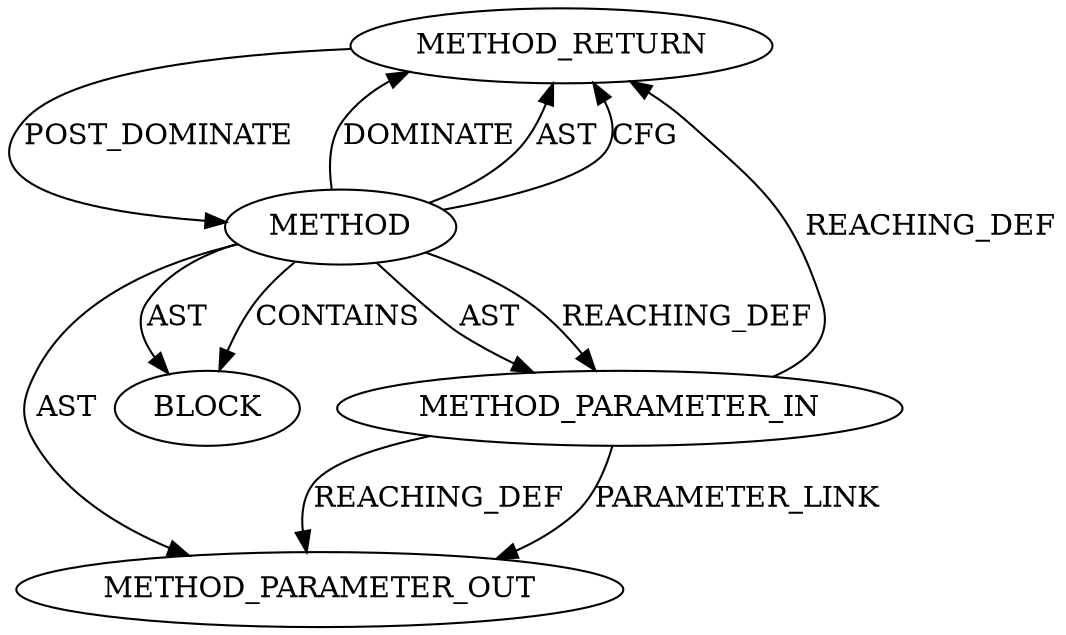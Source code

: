 digraph {
  20584 [label=METHOD_RETURN ORDER=2 CODE="RET" TYPE_FULL_NAME="ANY" EVALUATION_STRATEGY="BY_VALUE"]
  20582 [label=METHOD_PARAMETER_IN ORDER=1 CODE="p1" IS_VARIADIC=false TYPE_FULL_NAME="ANY" EVALUATION_STRATEGY="BY_VALUE" INDEX=1 NAME="p1"]
  22237 [label=METHOD_PARAMETER_OUT ORDER=1 CODE="p1" IS_VARIADIC=false TYPE_FULL_NAME="ANY" EVALUATION_STRATEGY="BY_VALUE" INDEX=1 NAME="p1"]
  20583 [label=BLOCK ORDER=1 ARGUMENT_INDEX=1 CODE="<empty>" TYPE_FULL_NAME="ANY"]
  20581 [label=METHOD AST_PARENT_TYPE="NAMESPACE_BLOCK" AST_PARENT_FULL_NAME="<global>" ORDER=0 CODE="<empty>" FULL_NAME="IS_ENABLED" IS_EXTERNAL=true FILENAME="<empty>" SIGNATURE="" NAME="IS_ENABLED"]
  20584 -> 20581 [label=POST_DOMINATE ]
  20581 -> 22237 [label=AST ]
  20582 -> 20584 [label=REACHING_DEF VARIABLE="p1"]
  20581 -> 20582 [label=REACHING_DEF VARIABLE=""]
  20581 -> 20583 [label=AST ]
  20581 -> 20582 [label=AST ]
  20581 -> 20584 [label=DOMINATE ]
  20581 -> 20583 [label=CONTAINS ]
  20582 -> 22237 [label=PARAMETER_LINK ]
  20582 -> 22237 [label=REACHING_DEF VARIABLE="p1"]
  20581 -> 20584 [label=AST ]
  20581 -> 20584 [label=CFG ]
}
